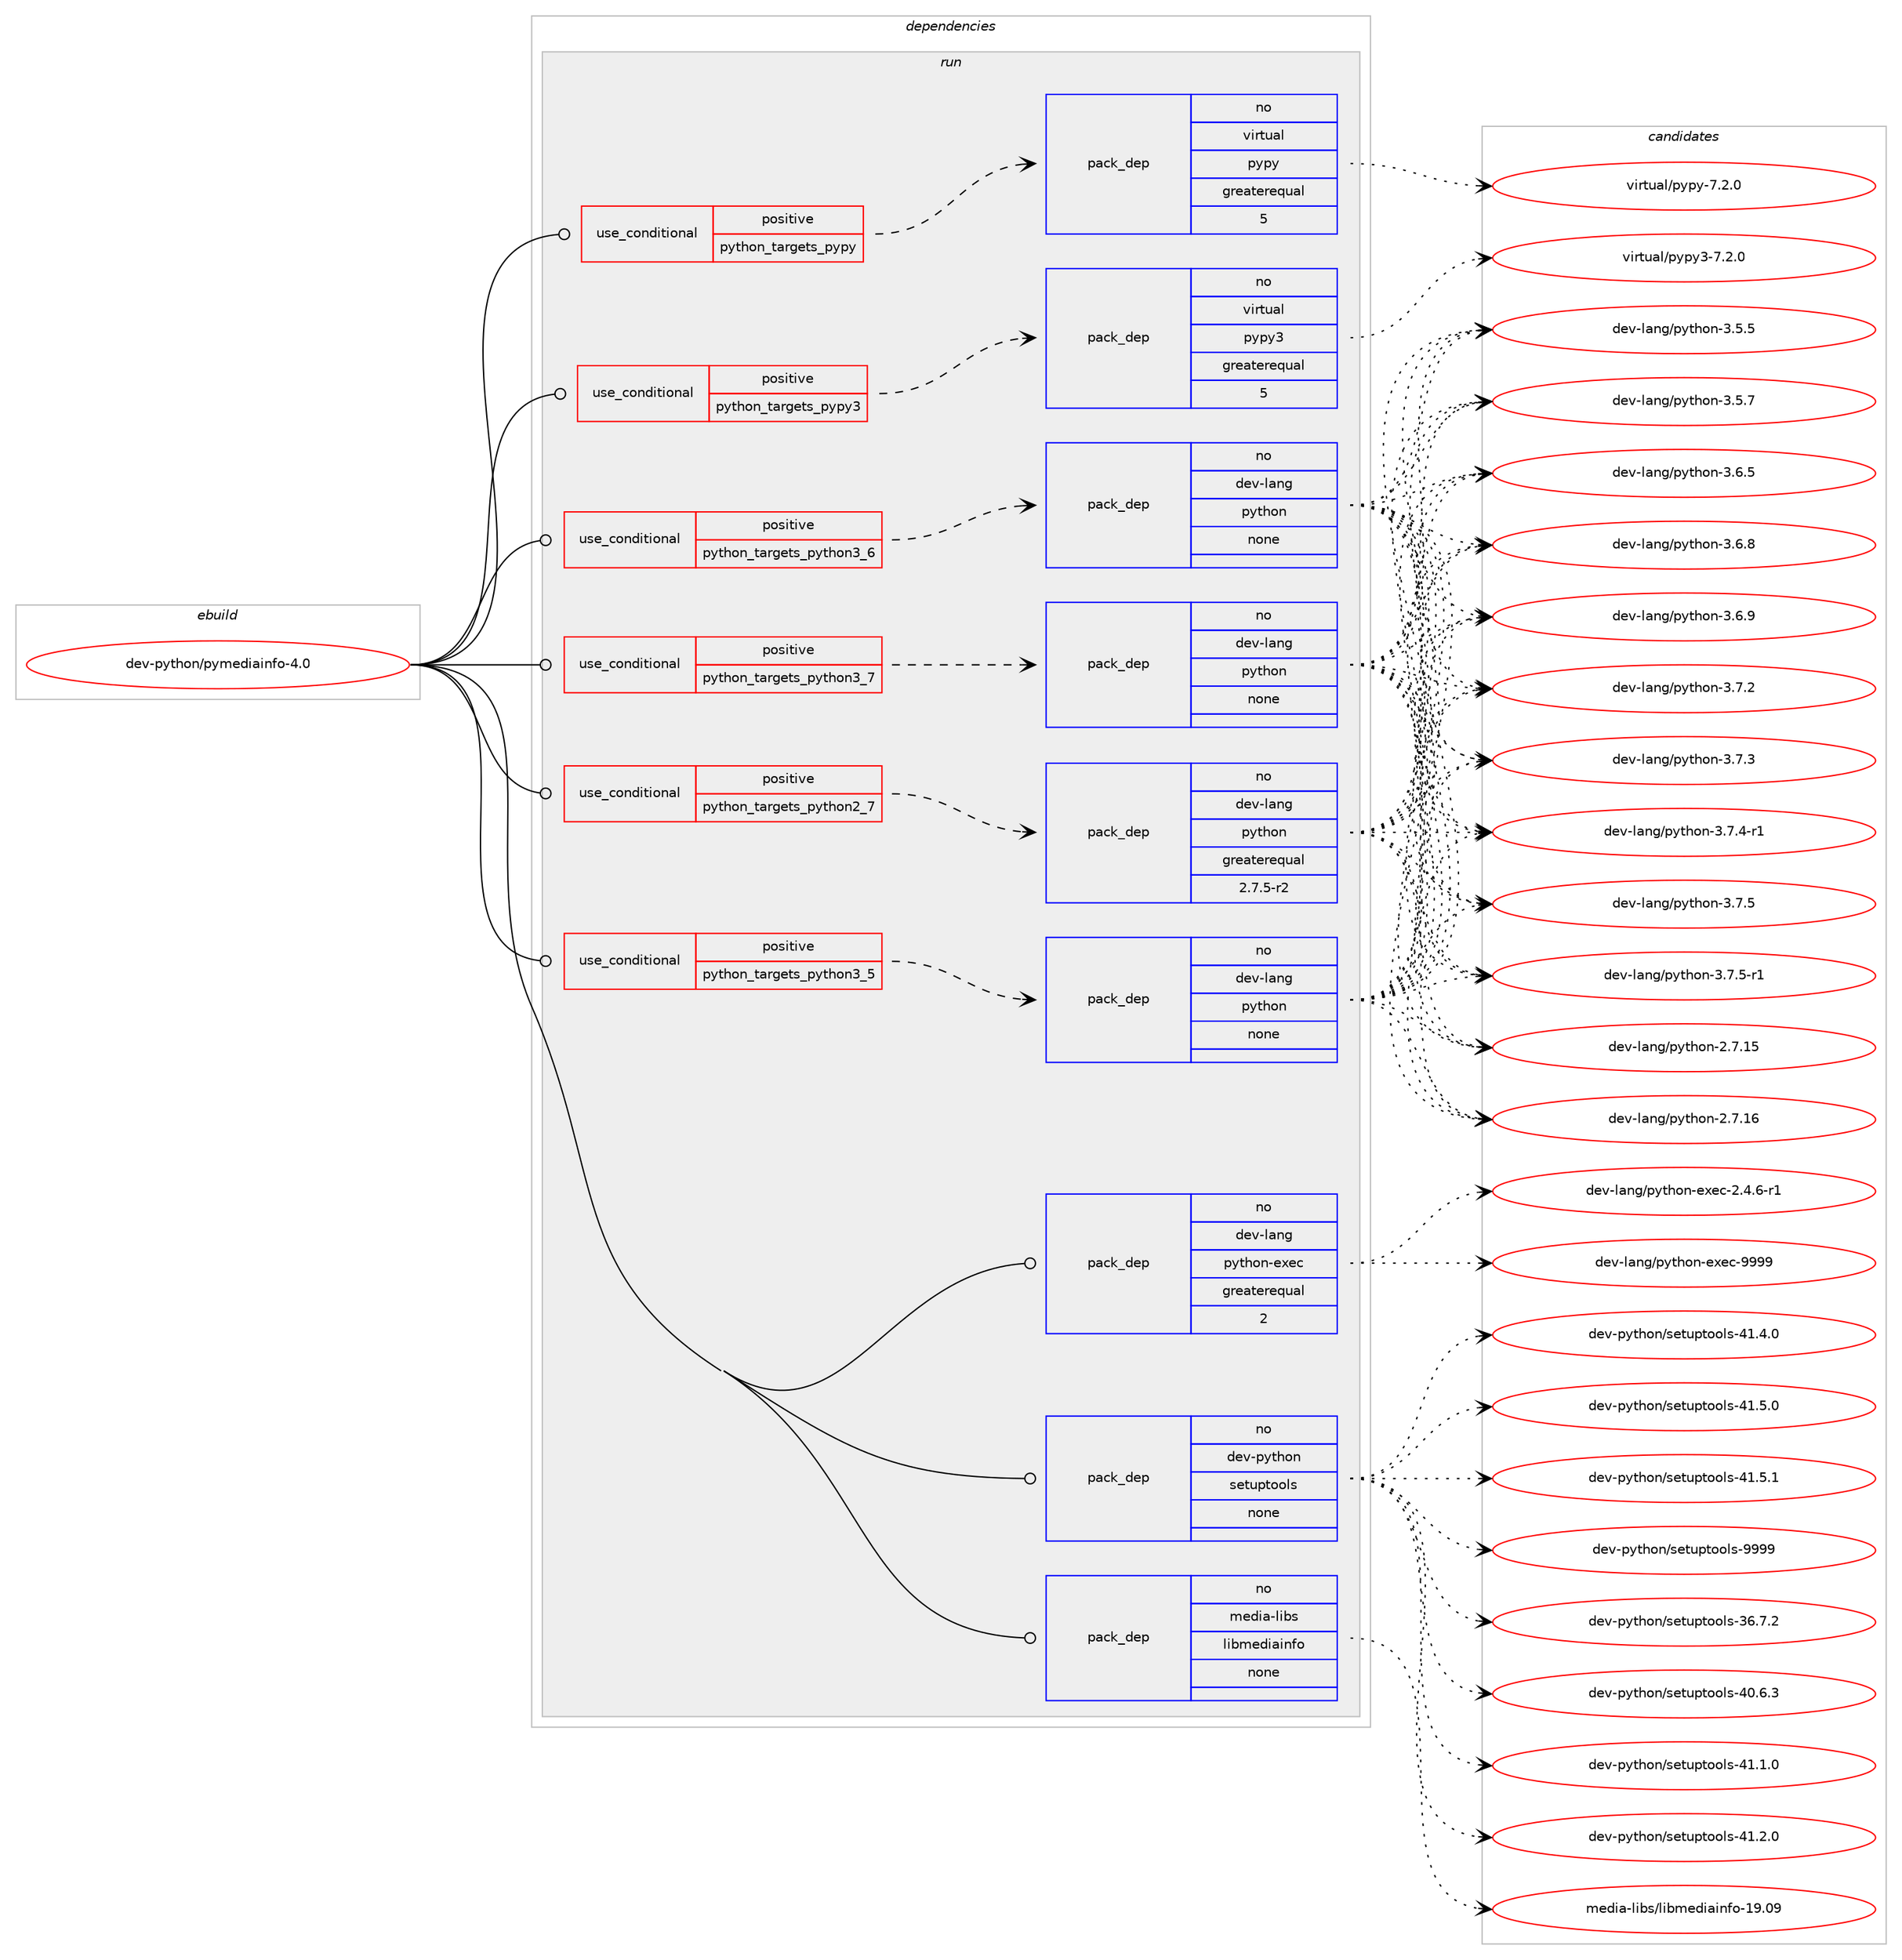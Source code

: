 digraph prolog {

# *************
# Graph options
# *************

newrank=true;
concentrate=true;
compound=true;
graph [rankdir=LR,fontname=Helvetica,fontsize=10,ranksep=1.5];#, ranksep=2.5, nodesep=0.2];
edge  [arrowhead=vee];
node  [fontname=Helvetica,fontsize=10];

# **********
# The ebuild
# **********

subgraph cluster_leftcol {
color=gray;
rank=same;
label=<<i>ebuild</i>>;
id [label="dev-python/pymediainfo-4.0", color=red, width=4, href="../dev-python/pymediainfo-4.0.svg"];
}

# ****************
# The dependencies
# ****************

subgraph cluster_midcol {
color=gray;
label=<<i>dependencies</i>>;
subgraph cluster_compile {
fillcolor="#eeeeee";
style=filled;
label=<<i>compile</i>>;
}
subgraph cluster_compileandrun {
fillcolor="#eeeeee";
style=filled;
label=<<i>compile and run</i>>;
}
subgraph cluster_run {
fillcolor="#eeeeee";
style=filled;
label=<<i>run</i>>;
subgraph cond146205 {
dependency626870 [label=<<TABLE BORDER="0" CELLBORDER="1" CELLSPACING="0" CELLPADDING="4"><TR><TD ROWSPAN="3" CELLPADDING="10">use_conditional</TD></TR><TR><TD>positive</TD></TR><TR><TD>python_targets_pypy</TD></TR></TABLE>>, shape=none, color=red];
subgraph pack468818 {
dependency626871 [label=<<TABLE BORDER="0" CELLBORDER="1" CELLSPACING="0" CELLPADDING="4" WIDTH="220"><TR><TD ROWSPAN="6" CELLPADDING="30">pack_dep</TD></TR><TR><TD WIDTH="110">no</TD></TR><TR><TD>virtual</TD></TR><TR><TD>pypy</TD></TR><TR><TD>greaterequal</TD></TR><TR><TD>5</TD></TR></TABLE>>, shape=none, color=blue];
}
dependency626870:e -> dependency626871:w [weight=20,style="dashed",arrowhead="vee"];
}
id:e -> dependency626870:w [weight=20,style="solid",arrowhead="odot"];
subgraph cond146206 {
dependency626872 [label=<<TABLE BORDER="0" CELLBORDER="1" CELLSPACING="0" CELLPADDING="4"><TR><TD ROWSPAN="3" CELLPADDING="10">use_conditional</TD></TR><TR><TD>positive</TD></TR><TR><TD>python_targets_pypy3</TD></TR></TABLE>>, shape=none, color=red];
subgraph pack468819 {
dependency626873 [label=<<TABLE BORDER="0" CELLBORDER="1" CELLSPACING="0" CELLPADDING="4" WIDTH="220"><TR><TD ROWSPAN="6" CELLPADDING="30">pack_dep</TD></TR><TR><TD WIDTH="110">no</TD></TR><TR><TD>virtual</TD></TR><TR><TD>pypy3</TD></TR><TR><TD>greaterequal</TD></TR><TR><TD>5</TD></TR></TABLE>>, shape=none, color=blue];
}
dependency626872:e -> dependency626873:w [weight=20,style="dashed",arrowhead="vee"];
}
id:e -> dependency626872:w [weight=20,style="solid",arrowhead="odot"];
subgraph cond146207 {
dependency626874 [label=<<TABLE BORDER="0" CELLBORDER="1" CELLSPACING="0" CELLPADDING="4"><TR><TD ROWSPAN="3" CELLPADDING="10">use_conditional</TD></TR><TR><TD>positive</TD></TR><TR><TD>python_targets_python2_7</TD></TR></TABLE>>, shape=none, color=red];
subgraph pack468820 {
dependency626875 [label=<<TABLE BORDER="0" CELLBORDER="1" CELLSPACING="0" CELLPADDING="4" WIDTH="220"><TR><TD ROWSPAN="6" CELLPADDING="30">pack_dep</TD></TR><TR><TD WIDTH="110">no</TD></TR><TR><TD>dev-lang</TD></TR><TR><TD>python</TD></TR><TR><TD>greaterequal</TD></TR><TR><TD>2.7.5-r2</TD></TR></TABLE>>, shape=none, color=blue];
}
dependency626874:e -> dependency626875:w [weight=20,style="dashed",arrowhead="vee"];
}
id:e -> dependency626874:w [weight=20,style="solid",arrowhead="odot"];
subgraph cond146208 {
dependency626876 [label=<<TABLE BORDER="0" CELLBORDER="1" CELLSPACING="0" CELLPADDING="4"><TR><TD ROWSPAN="3" CELLPADDING="10">use_conditional</TD></TR><TR><TD>positive</TD></TR><TR><TD>python_targets_python3_5</TD></TR></TABLE>>, shape=none, color=red];
subgraph pack468821 {
dependency626877 [label=<<TABLE BORDER="0" CELLBORDER="1" CELLSPACING="0" CELLPADDING="4" WIDTH="220"><TR><TD ROWSPAN="6" CELLPADDING="30">pack_dep</TD></TR><TR><TD WIDTH="110">no</TD></TR><TR><TD>dev-lang</TD></TR><TR><TD>python</TD></TR><TR><TD>none</TD></TR><TR><TD></TD></TR></TABLE>>, shape=none, color=blue];
}
dependency626876:e -> dependency626877:w [weight=20,style="dashed",arrowhead="vee"];
}
id:e -> dependency626876:w [weight=20,style="solid",arrowhead="odot"];
subgraph cond146209 {
dependency626878 [label=<<TABLE BORDER="0" CELLBORDER="1" CELLSPACING="0" CELLPADDING="4"><TR><TD ROWSPAN="3" CELLPADDING="10">use_conditional</TD></TR><TR><TD>positive</TD></TR><TR><TD>python_targets_python3_6</TD></TR></TABLE>>, shape=none, color=red];
subgraph pack468822 {
dependency626879 [label=<<TABLE BORDER="0" CELLBORDER="1" CELLSPACING="0" CELLPADDING="4" WIDTH="220"><TR><TD ROWSPAN="6" CELLPADDING="30">pack_dep</TD></TR><TR><TD WIDTH="110">no</TD></TR><TR><TD>dev-lang</TD></TR><TR><TD>python</TD></TR><TR><TD>none</TD></TR><TR><TD></TD></TR></TABLE>>, shape=none, color=blue];
}
dependency626878:e -> dependency626879:w [weight=20,style="dashed",arrowhead="vee"];
}
id:e -> dependency626878:w [weight=20,style="solid",arrowhead="odot"];
subgraph cond146210 {
dependency626880 [label=<<TABLE BORDER="0" CELLBORDER="1" CELLSPACING="0" CELLPADDING="4"><TR><TD ROWSPAN="3" CELLPADDING="10">use_conditional</TD></TR><TR><TD>positive</TD></TR><TR><TD>python_targets_python3_7</TD></TR></TABLE>>, shape=none, color=red];
subgraph pack468823 {
dependency626881 [label=<<TABLE BORDER="0" CELLBORDER="1" CELLSPACING="0" CELLPADDING="4" WIDTH="220"><TR><TD ROWSPAN="6" CELLPADDING="30">pack_dep</TD></TR><TR><TD WIDTH="110">no</TD></TR><TR><TD>dev-lang</TD></TR><TR><TD>python</TD></TR><TR><TD>none</TD></TR><TR><TD></TD></TR></TABLE>>, shape=none, color=blue];
}
dependency626880:e -> dependency626881:w [weight=20,style="dashed",arrowhead="vee"];
}
id:e -> dependency626880:w [weight=20,style="solid",arrowhead="odot"];
subgraph pack468824 {
dependency626882 [label=<<TABLE BORDER="0" CELLBORDER="1" CELLSPACING="0" CELLPADDING="4" WIDTH="220"><TR><TD ROWSPAN="6" CELLPADDING="30">pack_dep</TD></TR><TR><TD WIDTH="110">no</TD></TR><TR><TD>dev-lang</TD></TR><TR><TD>python-exec</TD></TR><TR><TD>greaterequal</TD></TR><TR><TD>2</TD></TR></TABLE>>, shape=none, color=blue];
}
id:e -> dependency626882:w [weight=20,style="solid",arrowhead="odot"];
subgraph pack468825 {
dependency626883 [label=<<TABLE BORDER="0" CELLBORDER="1" CELLSPACING="0" CELLPADDING="4" WIDTH="220"><TR><TD ROWSPAN="6" CELLPADDING="30">pack_dep</TD></TR><TR><TD WIDTH="110">no</TD></TR><TR><TD>dev-python</TD></TR><TR><TD>setuptools</TD></TR><TR><TD>none</TD></TR><TR><TD></TD></TR></TABLE>>, shape=none, color=blue];
}
id:e -> dependency626883:w [weight=20,style="solid",arrowhead="odot"];
subgraph pack468826 {
dependency626884 [label=<<TABLE BORDER="0" CELLBORDER="1" CELLSPACING="0" CELLPADDING="4" WIDTH="220"><TR><TD ROWSPAN="6" CELLPADDING="30">pack_dep</TD></TR><TR><TD WIDTH="110">no</TD></TR><TR><TD>media-libs</TD></TR><TR><TD>libmediainfo</TD></TR><TR><TD>none</TD></TR><TR><TD></TD></TR></TABLE>>, shape=none, color=blue];
}
id:e -> dependency626884:w [weight=20,style="solid",arrowhead="odot"];
}
}

# **************
# The candidates
# **************

subgraph cluster_choices {
rank=same;
color=gray;
label=<<i>candidates</i>>;

subgraph choice468818 {
color=black;
nodesep=1;
choice1181051141161179710847112121112121455546504648 [label="virtual/pypy-7.2.0", color=red, width=4,href="../virtual/pypy-7.2.0.svg"];
dependency626871:e -> choice1181051141161179710847112121112121455546504648:w [style=dotted,weight="100"];
}
subgraph choice468819 {
color=black;
nodesep=1;
choice118105114116117971084711212111212151455546504648 [label="virtual/pypy3-7.2.0", color=red, width=4,href="../virtual/pypy3-7.2.0.svg"];
dependency626873:e -> choice118105114116117971084711212111212151455546504648:w [style=dotted,weight="100"];
}
subgraph choice468820 {
color=black;
nodesep=1;
choice10010111845108971101034711212111610411111045504655464953 [label="dev-lang/python-2.7.15", color=red, width=4,href="../dev-lang/python-2.7.15.svg"];
choice10010111845108971101034711212111610411111045504655464954 [label="dev-lang/python-2.7.16", color=red, width=4,href="../dev-lang/python-2.7.16.svg"];
choice100101118451089711010347112121116104111110455146534653 [label="dev-lang/python-3.5.5", color=red, width=4,href="../dev-lang/python-3.5.5.svg"];
choice100101118451089711010347112121116104111110455146534655 [label="dev-lang/python-3.5.7", color=red, width=4,href="../dev-lang/python-3.5.7.svg"];
choice100101118451089711010347112121116104111110455146544653 [label="dev-lang/python-3.6.5", color=red, width=4,href="../dev-lang/python-3.6.5.svg"];
choice100101118451089711010347112121116104111110455146544656 [label="dev-lang/python-3.6.8", color=red, width=4,href="../dev-lang/python-3.6.8.svg"];
choice100101118451089711010347112121116104111110455146544657 [label="dev-lang/python-3.6.9", color=red, width=4,href="../dev-lang/python-3.6.9.svg"];
choice100101118451089711010347112121116104111110455146554650 [label="dev-lang/python-3.7.2", color=red, width=4,href="../dev-lang/python-3.7.2.svg"];
choice100101118451089711010347112121116104111110455146554651 [label="dev-lang/python-3.7.3", color=red, width=4,href="../dev-lang/python-3.7.3.svg"];
choice1001011184510897110103471121211161041111104551465546524511449 [label="dev-lang/python-3.7.4-r1", color=red, width=4,href="../dev-lang/python-3.7.4-r1.svg"];
choice100101118451089711010347112121116104111110455146554653 [label="dev-lang/python-3.7.5", color=red, width=4,href="../dev-lang/python-3.7.5.svg"];
choice1001011184510897110103471121211161041111104551465546534511449 [label="dev-lang/python-3.7.5-r1", color=red, width=4,href="../dev-lang/python-3.7.5-r1.svg"];
dependency626875:e -> choice10010111845108971101034711212111610411111045504655464953:w [style=dotted,weight="100"];
dependency626875:e -> choice10010111845108971101034711212111610411111045504655464954:w [style=dotted,weight="100"];
dependency626875:e -> choice100101118451089711010347112121116104111110455146534653:w [style=dotted,weight="100"];
dependency626875:e -> choice100101118451089711010347112121116104111110455146534655:w [style=dotted,weight="100"];
dependency626875:e -> choice100101118451089711010347112121116104111110455146544653:w [style=dotted,weight="100"];
dependency626875:e -> choice100101118451089711010347112121116104111110455146544656:w [style=dotted,weight="100"];
dependency626875:e -> choice100101118451089711010347112121116104111110455146544657:w [style=dotted,weight="100"];
dependency626875:e -> choice100101118451089711010347112121116104111110455146554650:w [style=dotted,weight="100"];
dependency626875:e -> choice100101118451089711010347112121116104111110455146554651:w [style=dotted,weight="100"];
dependency626875:e -> choice1001011184510897110103471121211161041111104551465546524511449:w [style=dotted,weight="100"];
dependency626875:e -> choice100101118451089711010347112121116104111110455146554653:w [style=dotted,weight="100"];
dependency626875:e -> choice1001011184510897110103471121211161041111104551465546534511449:w [style=dotted,weight="100"];
}
subgraph choice468821 {
color=black;
nodesep=1;
choice10010111845108971101034711212111610411111045504655464953 [label="dev-lang/python-2.7.15", color=red, width=4,href="../dev-lang/python-2.7.15.svg"];
choice10010111845108971101034711212111610411111045504655464954 [label="dev-lang/python-2.7.16", color=red, width=4,href="../dev-lang/python-2.7.16.svg"];
choice100101118451089711010347112121116104111110455146534653 [label="dev-lang/python-3.5.5", color=red, width=4,href="../dev-lang/python-3.5.5.svg"];
choice100101118451089711010347112121116104111110455146534655 [label="dev-lang/python-3.5.7", color=red, width=4,href="../dev-lang/python-3.5.7.svg"];
choice100101118451089711010347112121116104111110455146544653 [label="dev-lang/python-3.6.5", color=red, width=4,href="../dev-lang/python-3.6.5.svg"];
choice100101118451089711010347112121116104111110455146544656 [label="dev-lang/python-3.6.8", color=red, width=4,href="../dev-lang/python-3.6.8.svg"];
choice100101118451089711010347112121116104111110455146544657 [label="dev-lang/python-3.6.9", color=red, width=4,href="../dev-lang/python-3.6.9.svg"];
choice100101118451089711010347112121116104111110455146554650 [label="dev-lang/python-3.7.2", color=red, width=4,href="../dev-lang/python-3.7.2.svg"];
choice100101118451089711010347112121116104111110455146554651 [label="dev-lang/python-3.7.3", color=red, width=4,href="../dev-lang/python-3.7.3.svg"];
choice1001011184510897110103471121211161041111104551465546524511449 [label="dev-lang/python-3.7.4-r1", color=red, width=4,href="../dev-lang/python-3.7.4-r1.svg"];
choice100101118451089711010347112121116104111110455146554653 [label="dev-lang/python-3.7.5", color=red, width=4,href="../dev-lang/python-3.7.5.svg"];
choice1001011184510897110103471121211161041111104551465546534511449 [label="dev-lang/python-3.7.5-r1", color=red, width=4,href="../dev-lang/python-3.7.5-r1.svg"];
dependency626877:e -> choice10010111845108971101034711212111610411111045504655464953:w [style=dotted,weight="100"];
dependency626877:e -> choice10010111845108971101034711212111610411111045504655464954:w [style=dotted,weight="100"];
dependency626877:e -> choice100101118451089711010347112121116104111110455146534653:w [style=dotted,weight="100"];
dependency626877:e -> choice100101118451089711010347112121116104111110455146534655:w [style=dotted,weight="100"];
dependency626877:e -> choice100101118451089711010347112121116104111110455146544653:w [style=dotted,weight="100"];
dependency626877:e -> choice100101118451089711010347112121116104111110455146544656:w [style=dotted,weight="100"];
dependency626877:e -> choice100101118451089711010347112121116104111110455146544657:w [style=dotted,weight="100"];
dependency626877:e -> choice100101118451089711010347112121116104111110455146554650:w [style=dotted,weight="100"];
dependency626877:e -> choice100101118451089711010347112121116104111110455146554651:w [style=dotted,weight="100"];
dependency626877:e -> choice1001011184510897110103471121211161041111104551465546524511449:w [style=dotted,weight="100"];
dependency626877:e -> choice100101118451089711010347112121116104111110455146554653:w [style=dotted,weight="100"];
dependency626877:e -> choice1001011184510897110103471121211161041111104551465546534511449:w [style=dotted,weight="100"];
}
subgraph choice468822 {
color=black;
nodesep=1;
choice10010111845108971101034711212111610411111045504655464953 [label="dev-lang/python-2.7.15", color=red, width=4,href="../dev-lang/python-2.7.15.svg"];
choice10010111845108971101034711212111610411111045504655464954 [label="dev-lang/python-2.7.16", color=red, width=4,href="../dev-lang/python-2.7.16.svg"];
choice100101118451089711010347112121116104111110455146534653 [label="dev-lang/python-3.5.5", color=red, width=4,href="../dev-lang/python-3.5.5.svg"];
choice100101118451089711010347112121116104111110455146534655 [label="dev-lang/python-3.5.7", color=red, width=4,href="../dev-lang/python-3.5.7.svg"];
choice100101118451089711010347112121116104111110455146544653 [label="dev-lang/python-3.6.5", color=red, width=4,href="../dev-lang/python-3.6.5.svg"];
choice100101118451089711010347112121116104111110455146544656 [label="dev-lang/python-3.6.8", color=red, width=4,href="../dev-lang/python-3.6.8.svg"];
choice100101118451089711010347112121116104111110455146544657 [label="dev-lang/python-3.6.9", color=red, width=4,href="../dev-lang/python-3.6.9.svg"];
choice100101118451089711010347112121116104111110455146554650 [label="dev-lang/python-3.7.2", color=red, width=4,href="../dev-lang/python-3.7.2.svg"];
choice100101118451089711010347112121116104111110455146554651 [label="dev-lang/python-3.7.3", color=red, width=4,href="../dev-lang/python-3.7.3.svg"];
choice1001011184510897110103471121211161041111104551465546524511449 [label="dev-lang/python-3.7.4-r1", color=red, width=4,href="../dev-lang/python-3.7.4-r1.svg"];
choice100101118451089711010347112121116104111110455146554653 [label="dev-lang/python-3.7.5", color=red, width=4,href="../dev-lang/python-3.7.5.svg"];
choice1001011184510897110103471121211161041111104551465546534511449 [label="dev-lang/python-3.7.5-r1", color=red, width=4,href="../dev-lang/python-3.7.5-r1.svg"];
dependency626879:e -> choice10010111845108971101034711212111610411111045504655464953:w [style=dotted,weight="100"];
dependency626879:e -> choice10010111845108971101034711212111610411111045504655464954:w [style=dotted,weight="100"];
dependency626879:e -> choice100101118451089711010347112121116104111110455146534653:w [style=dotted,weight="100"];
dependency626879:e -> choice100101118451089711010347112121116104111110455146534655:w [style=dotted,weight="100"];
dependency626879:e -> choice100101118451089711010347112121116104111110455146544653:w [style=dotted,weight="100"];
dependency626879:e -> choice100101118451089711010347112121116104111110455146544656:w [style=dotted,weight="100"];
dependency626879:e -> choice100101118451089711010347112121116104111110455146544657:w [style=dotted,weight="100"];
dependency626879:e -> choice100101118451089711010347112121116104111110455146554650:w [style=dotted,weight="100"];
dependency626879:e -> choice100101118451089711010347112121116104111110455146554651:w [style=dotted,weight="100"];
dependency626879:e -> choice1001011184510897110103471121211161041111104551465546524511449:w [style=dotted,weight="100"];
dependency626879:e -> choice100101118451089711010347112121116104111110455146554653:w [style=dotted,weight="100"];
dependency626879:e -> choice1001011184510897110103471121211161041111104551465546534511449:w [style=dotted,weight="100"];
}
subgraph choice468823 {
color=black;
nodesep=1;
choice10010111845108971101034711212111610411111045504655464953 [label="dev-lang/python-2.7.15", color=red, width=4,href="../dev-lang/python-2.7.15.svg"];
choice10010111845108971101034711212111610411111045504655464954 [label="dev-lang/python-2.7.16", color=red, width=4,href="../dev-lang/python-2.7.16.svg"];
choice100101118451089711010347112121116104111110455146534653 [label="dev-lang/python-3.5.5", color=red, width=4,href="../dev-lang/python-3.5.5.svg"];
choice100101118451089711010347112121116104111110455146534655 [label="dev-lang/python-3.5.7", color=red, width=4,href="../dev-lang/python-3.5.7.svg"];
choice100101118451089711010347112121116104111110455146544653 [label="dev-lang/python-3.6.5", color=red, width=4,href="../dev-lang/python-3.6.5.svg"];
choice100101118451089711010347112121116104111110455146544656 [label="dev-lang/python-3.6.8", color=red, width=4,href="../dev-lang/python-3.6.8.svg"];
choice100101118451089711010347112121116104111110455146544657 [label="dev-lang/python-3.6.9", color=red, width=4,href="../dev-lang/python-3.6.9.svg"];
choice100101118451089711010347112121116104111110455146554650 [label="dev-lang/python-3.7.2", color=red, width=4,href="../dev-lang/python-3.7.2.svg"];
choice100101118451089711010347112121116104111110455146554651 [label="dev-lang/python-3.7.3", color=red, width=4,href="../dev-lang/python-3.7.3.svg"];
choice1001011184510897110103471121211161041111104551465546524511449 [label="dev-lang/python-3.7.4-r1", color=red, width=4,href="../dev-lang/python-3.7.4-r1.svg"];
choice100101118451089711010347112121116104111110455146554653 [label="dev-lang/python-3.7.5", color=red, width=4,href="../dev-lang/python-3.7.5.svg"];
choice1001011184510897110103471121211161041111104551465546534511449 [label="dev-lang/python-3.7.5-r1", color=red, width=4,href="../dev-lang/python-3.7.5-r1.svg"];
dependency626881:e -> choice10010111845108971101034711212111610411111045504655464953:w [style=dotted,weight="100"];
dependency626881:e -> choice10010111845108971101034711212111610411111045504655464954:w [style=dotted,weight="100"];
dependency626881:e -> choice100101118451089711010347112121116104111110455146534653:w [style=dotted,weight="100"];
dependency626881:e -> choice100101118451089711010347112121116104111110455146534655:w [style=dotted,weight="100"];
dependency626881:e -> choice100101118451089711010347112121116104111110455146544653:w [style=dotted,weight="100"];
dependency626881:e -> choice100101118451089711010347112121116104111110455146544656:w [style=dotted,weight="100"];
dependency626881:e -> choice100101118451089711010347112121116104111110455146544657:w [style=dotted,weight="100"];
dependency626881:e -> choice100101118451089711010347112121116104111110455146554650:w [style=dotted,weight="100"];
dependency626881:e -> choice100101118451089711010347112121116104111110455146554651:w [style=dotted,weight="100"];
dependency626881:e -> choice1001011184510897110103471121211161041111104551465546524511449:w [style=dotted,weight="100"];
dependency626881:e -> choice100101118451089711010347112121116104111110455146554653:w [style=dotted,weight="100"];
dependency626881:e -> choice1001011184510897110103471121211161041111104551465546534511449:w [style=dotted,weight="100"];
}
subgraph choice468824 {
color=black;
nodesep=1;
choice10010111845108971101034711212111610411111045101120101994550465246544511449 [label="dev-lang/python-exec-2.4.6-r1", color=red, width=4,href="../dev-lang/python-exec-2.4.6-r1.svg"];
choice10010111845108971101034711212111610411111045101120101994557575757 [label="dev-lang/python-exec-9999", color=red, width=4,href="../dev-lang/python-exec-9999.svg"];
dependency626882:e -> choice10010111845108971101034711212111610411111045101120101994550465246544511449:w [style=dotted,weight="100"];
dependency626882:e -> choice10010111845108971101034711212111610411111045101120101994557575757:w [style=dotted,weight="100"];
}
subgraph choice468825 {
color=black;
nodesep=1;
choice100101118451121211161041111104711510111611711211611111110811545515446554650 [label="dev-python/setuptools-36.7.2", color=red, width=4,href="../dev-python/setuptools-36.7.2.svg"];
choice100101118451121211161041111104711510111611711211611111110811545524846544651 [label="dev-python/setuptools-40.6.3", color=red, width=4,href="../dev-python/setuptools-40.6.3.svg"];
choice100101118451121211161041111104711510111611711211611111110811545524946494648 [label="dev-python/setuptools-41.1.0", color=red, width=4,href="../dev-python/setuptools-41.1.0.svg"];
choice100101118451121211161041111104711510111611711211611111110811545524946504648 [label="dev-python/setuptools-41.2.0", color=red, width=4,href="../dev-python/setuptools-41.2.0.svg"];
choice100101118451121211161041111104711510111611711211611111110811545524946524648 [label="dev-python/setuptools-41.4.0", color=red, width=4,href="../dev-python/setuptools-41.4.0.svg"];
choice100101118451121211161041111104711510111611711211611111110811545524946534648 [label="dev-python/setuptools-41.5.0", color=red, width=4,href="../dev-python/setuptools-41.5.0.svg"];
choice100101118451121211161041111104711510111611711211611111110811545524946534649 [label="dev-python/setuptools-41.5.1", color=red, width=4,href="../dev-python/setuptools-41.5.1.svg"];
choice10010111845112121116104111110471151011161171121161111111081154557575757 [label="dev-python/setuptools-9999", color=red, width=4,href="../dev-python/setuptools-9999.svg"];
dependency626883:e -> choice100101118451121211161041111104711510111611711211611111110811545515446554650:w [style=dotted,weight="100"];
dependency626883:e -> choice100101118451121211161041111104711510111611711211611111110811545524846544651:w [style=dotted,weight="100"];
dependency626883:e -> choice100101118451121211161041111104711510111611711211611111110811545524946494648:w [style=dotted,weight="100"];
dependency626883:e -> choice100101118451121211161041111104711510111611711211611111110811545524946504648:w [style=dotted,weight="100"];
dependency626883:e -> choice100101118451121211161041111104711510111611711211611111110811545524946524648:w [style=dotted,weight="100"];
dependency626883:e -> choice100101118451121211161041111104711510111611711211611111110811545524946534648:w [style=dotted,weight="100"];
dependency626883:e -> choice100101118451121211161041111104711510111611711211611111110811545524946534649:w [style=dotted,weight="100"];
dependency626883:e -> choice10010111845112121116104111110471151011161171121161111111081154557575757:w [style=dotted,weight="100"];
}
subgraph choice468826 {
color=black;
nodesep=1;
choice109101100105974510810598115471081059810910110010597105110102111454957464857 [label="media-libs/libmediainfo-19.09", color=red, width=4,href="../media-libs/libmediainfo-19.09.svg"];
dependency626884:e -> choice109101100105974510810598115471081059810910110010597105110102111454957464857:w [style=dotted,weight="100"];
}
}

}

